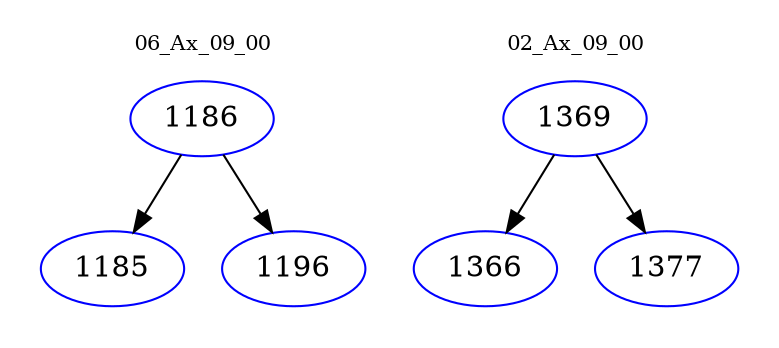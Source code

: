 digraph{
subgraph cluster_0 {
color = white
label = "06_Ax_09_00";
fontsize=10;
T0_1186 [label="1186", color="blue"]
T0_1186 -> T0_1185 [color="black"]
T0_1185 [label="1185", color="blue"]
T0_1186 -> T0_1196 [color="black"]
T0_1196 [label="1196", color="blue"]
}
subgraph cluster_1 {
color = white
label = "02_Ax_09_00";
fontsize=10;
T1_1369 [label="1369", color="blue"]
T1_1369 -> T1_1366 [color="black"]
T1_1366 [label="1366", color="blue"]
T1_1369 -> T1_1377 [color="black"]
T1_1377 [label="1377", color="blue"]
}
}
